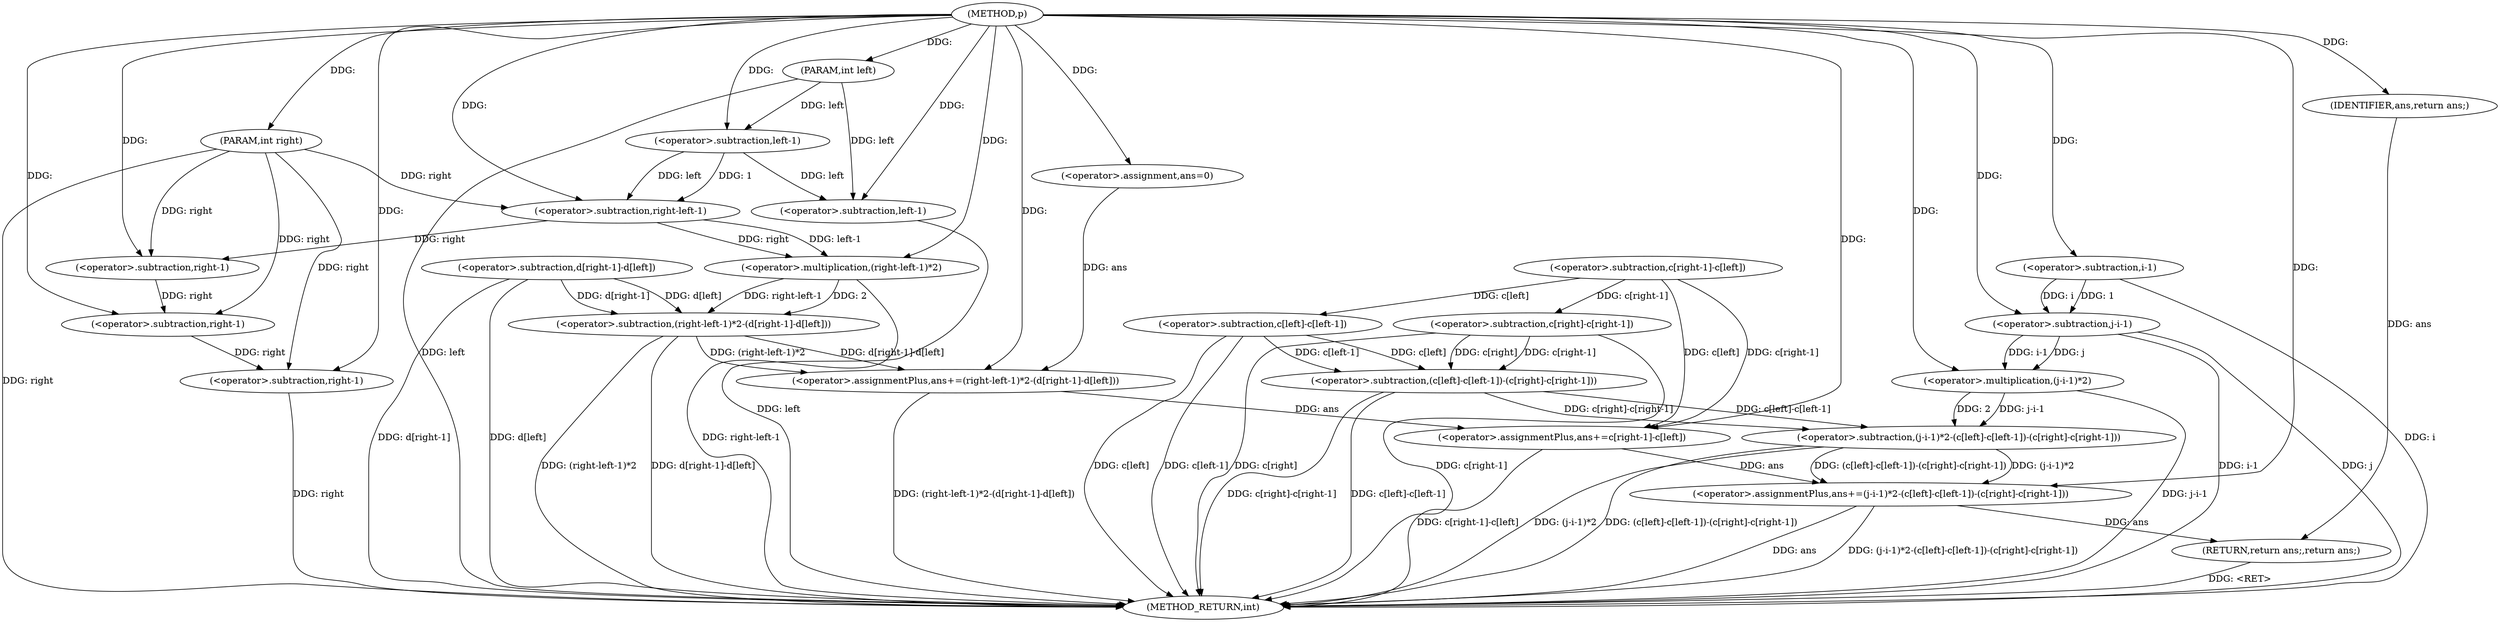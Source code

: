 digraph "p" {  
"1000102" [label = "(METHOD,p)" ]
"1000171" [label = "(METHOD_RETURN,int)" ]
"1000103" [label = "(PARAM,int left)" ]
"1000104" [label = "(PARAM,int right)" ]
"1000107" [label = "(<operator>.assignment,ans=0)" ]
"1000110" [label = "(<operator>.assignmentPlus,ans+=(right-left-1)*2-(d[right-1]-d[left]))" ]
"1000129" [label = "(<operator>.assignmentPlus,ans+=c[right-1]-c[left])" ]
"1000140" [label = "(<operator>.assignmentPlus,ans+=(j-i-1)*2-(c[left]-c[left-1])-(c[right]-c[right-1]))" ]
"1000169" [label = "(RETURN,return ans;,return ans;)" ]
"1000170" [label = "(IDENTIFIER,ans,return ans;)" ]
"1000112" [label = "(<operator>.subtraction,(right-left-1)*2-(d[right-1]-d[left]))" ]
"1000131" [label = "(<operator>.subtraction,c[right-1]-c[left])" ]
"1000142" [label = "(<operator>.subtraction,(j-i-1)*2-(c[left]-c[left-1])-(c[right]-c[right-1]))" ]
"1000113" [label = "(<operator>.multiplication,(right-left-1)*2)" ]
"1000120" [label = "(<operator>.subtraction,d[right-1]-d[left])" ]
"1000143" [label = "(<operator>.multiplication,(j-i-1)*2)" ]
"1000150" [label = "(<operator>.subtraction,(c[left]-c[left-1])-(c[right]-c[right-1]))" ]
"1000114" [label = "(<operator>.subtraction,right-left-1)" ]
"1000134" [label = "(<operator>.subtraction,right-1)" ]
"1000144" [label = "(<operator>.subtraction,j-i-1)" ]
"1000151" [label = "(<operator>.subtraction,c[left]-c[left-1])" ]
"1000160" [label = "(<operator>.subtraction,c[right]-c[right-1])" ]
"1000116" [label = "(<operator>.subtraction,left-1)" ]
"1000123" [label = "(<operator>.subtraction,right-1)" ]
"1000146" [label = "(<operator>.subtraction,i-1)" ]
"1000157" [label = "(<operator>.subtraction,left-1)" ]
"1000166" [label = "(<operator>.subtraction,right-1)" ]
  "1000169" -> "1000171"  [ label = "DDG: <RET>"] 
  "1000103" -> "1000171"  [ label = "DDG: left"] 
  "1000104" -> "1000171"  [ label = "DDG: right"] 
  "1000113" -> "1000171"  [ label = "DDG: right-left-1"] 
  "1000112" -> "1000171"  [ label = "DDG: (right-left-1)*2"] 
  "1000120" -> "1000171"  [ label = "DDG: d[right-1]"] 
  "1000120" -> "1000171"  [ label = "DDG: d[left]"] 
  "1000112" -> "1000171"  [ label = "DDG: d[right-1]-d[left]"] 
  "1000110" -> "1000171"  [ label = "DDG: (right-left-1)*2-(d[right-1]-d[left])"] 
  "1000129" -> "1000171"  [ label = "DDG: c[right-1]-c[left]"] 
  "1000140" -> "1000171"  [ label = "DDG: ans"] 
  "1000144" -> "1000171"  [ label = "DDG: i-1"] 
  "1000143" -> "1000171"  [ label = "DDG: j-i-1"] 
  "1000142" -> "1000171"  [ label = "DDG: (j-i-1)*2"] 
  "1000151" -> "1000171"  [ label = "DDG: c[left]"] 
  "1000157" -> "1000171"  [ label = "DDG: left"] 
  "1000151" -> "1000171"  [ label = "DDG: c[left-1]"] 
  "1000150" -> "1000171"  [ label = "DDG: c[left]-c[left-1]"] 
  "1000160" -> "1000171"  [ label = "DDG: c[right]"] 
  "1000166" -> "1000171"  [ label = "DDG: right"] 
  "1000160" -> "1000171"  [ label = "DDG: c[right-1]"] 
  "1000150" -> "1000171"  [ label = "DDG: c[right]-c[right-1]"] 
  "1000142" -> "1000171"  [ label = "DDG: (c[left]-c[left-1])-(c[right]-c[right-1])"] 
  "1000140" -> "1000171"  [ label = "DDG: (j-i-1)*2-(c[left]-c[left-1])-(c[right]-c[right-1])"] 
  "1000144" -> "1000171"  [ label = "DDG: j"] 
  "1000146" -> "1000171"  [ label = "DDG: i"] 
  "1000102" -> "1000103"  [ label = "DDG: "] 
  "1000102" -> "1000104"  [ label = "DDG: "] 
  "1000102" -> "1000107"  [ label = "DDG: "] 
  "1000112" -> "1000110"  [ label = "DDG: d[right-1]-d[left]"] 
  "1000112" -> "1000110"  [ label = "DDG: (right-left-1)*2"] 
  "1000131" -> "1000129"  [ label = "DDG: c[right-1]"] 
  "1000131" -> "1000129"  [ label = "DDG: c[left]"] 
  "1000142" -> "1000140"  [ label = "DDG: (j-i-1)*2"] 
  "1000142" -> "1000140"  [ label = "DDG: (c[left]-c[left-1])-(c[right]-c[right-1])"] 
  "1000170" -> "1000169"  [ label = "DDG: ans"] 
  "1000140" -> "1000169"  [ label = "DDG: ans"] 
  "1000107" -> "1000110"  [ label = "DDG: ans"] 
  "1000102" -> "1000110"  [ label = "DDG: "] 
  "1000110" -> "1000129"  [ label = "DDG: ans"] 
  "1000102" -> "1000129"  [ label = "DDG: "] 
  "1000129" -> "1000140"  [ label = "DDG: ans"] 
  "1000102" -> "1000140"  [ label = "DDG: "] 
  "1000102" -> "1000170"  [ label = "DDG: "] 
  "1000113" -> "1000112"  [ label = "DDG: 2"] 
  "1000113" -> "1000112"  [ label = "DDG: right-left-1"] 
  "1000120" -> "1000112"  [ label = "DDG: d[right-1]"] 
  "1000120" -> "1000112"  [ label = "DDG: d[left]"] 
  "1000143" -> "1000142"  [ label = "DDG: j-i-1"] 
  "1000143" -> "1000142"  [ label = "DDG: 2"] 
  "1000150" -> "1000142"  [ label = "DDG: c[left]-c[left-1]"] 
  "1000150" -> "1000142"  [ label = "DDG: c[right]-c[right-1]"] 
  "1000114" -> "1000113"  [ label = "DDG: right"] 
  "1000114" -> "1000113"  [ label = "DDG: left-1"] 
  "1000102" -> "1000113"  [ label = "DDG: "] 
  "1000144" -> "1000143"  [ label = "DDG: i-1"] 
  "1000144" -> "1000143"  [ label = "DDG: j"] 
  "1000102" -> "1000143"  [ label = "DDG: "] 
  "1000151" -> "1000150"  [ label = "DDG: c[left-1]"] 
  "1000151" -> "1000150"  [ label = "DDG: c[left]"] 
  "1000160" -> "1000150"  [ label = "DDG: c[right]"] 
  "1000160" -> "1000150"  [ label = "DDG: c[right-1]"] 
  "1000104" -> "1000114"  [ label = "DDG: right"] 
  "1000102" -> "1000114"  [ label = "DDG: "] 
  "1000116" -> "1000114"  [ label = "DDG: left"] 
  "1000116" -> "1000114"  [ label = "DDG: 1"] 
  "1000123" -> "1000134"  [ label = "DDG: right"] 
  "1000104" -> "1000134"  [ label = "DDG: right"] 
  "1000102" -> "1000134"  [ label = "DDG: "] 
  "1000102" -> "1000144"  [ label = "DDG: "] 
  "1000146" -> "1000144"  [ label = "DDG: 1"] 
  "1000146" -> "1000144"  [ label = "DDG: i"] 
  "1000131" -> "1000151"  [ label = "DDG: c[left]"] 
  "1000131" -> "1000160"  [ label = "DDG: c[right-1]"] 
  "1000103" -> "1000116"  [ label = "DDG: left"] 
  "1000102" -> "1000116"  [ label = "DDG: "] 
  "1000114" -> "1000123"  [ label = "DDG: right"] 
  "1000104" -> "1000123"  [ label = "DDG: right"] 
  "1000102" -> "1000123"  [ label = "DDG: "] 
  "1000102" -> "1000146"  [ label = "DDG: "] 
  "1000116" -> "1000157"  [ label = "DDG: left"] 
  "1000103" -> "1000157"  [ label = "DDG: left"] 
  "1000102" -> "1000157"  [ label = "DDG: "] 
  "1000134" -> "1000166"  [ label = "DDG: right"] 
  "1000104" -> "1000166"  [ label = "DDG: right"] 
  "1000102" -> "1000166"  [ label = "DDG: "] 
}
